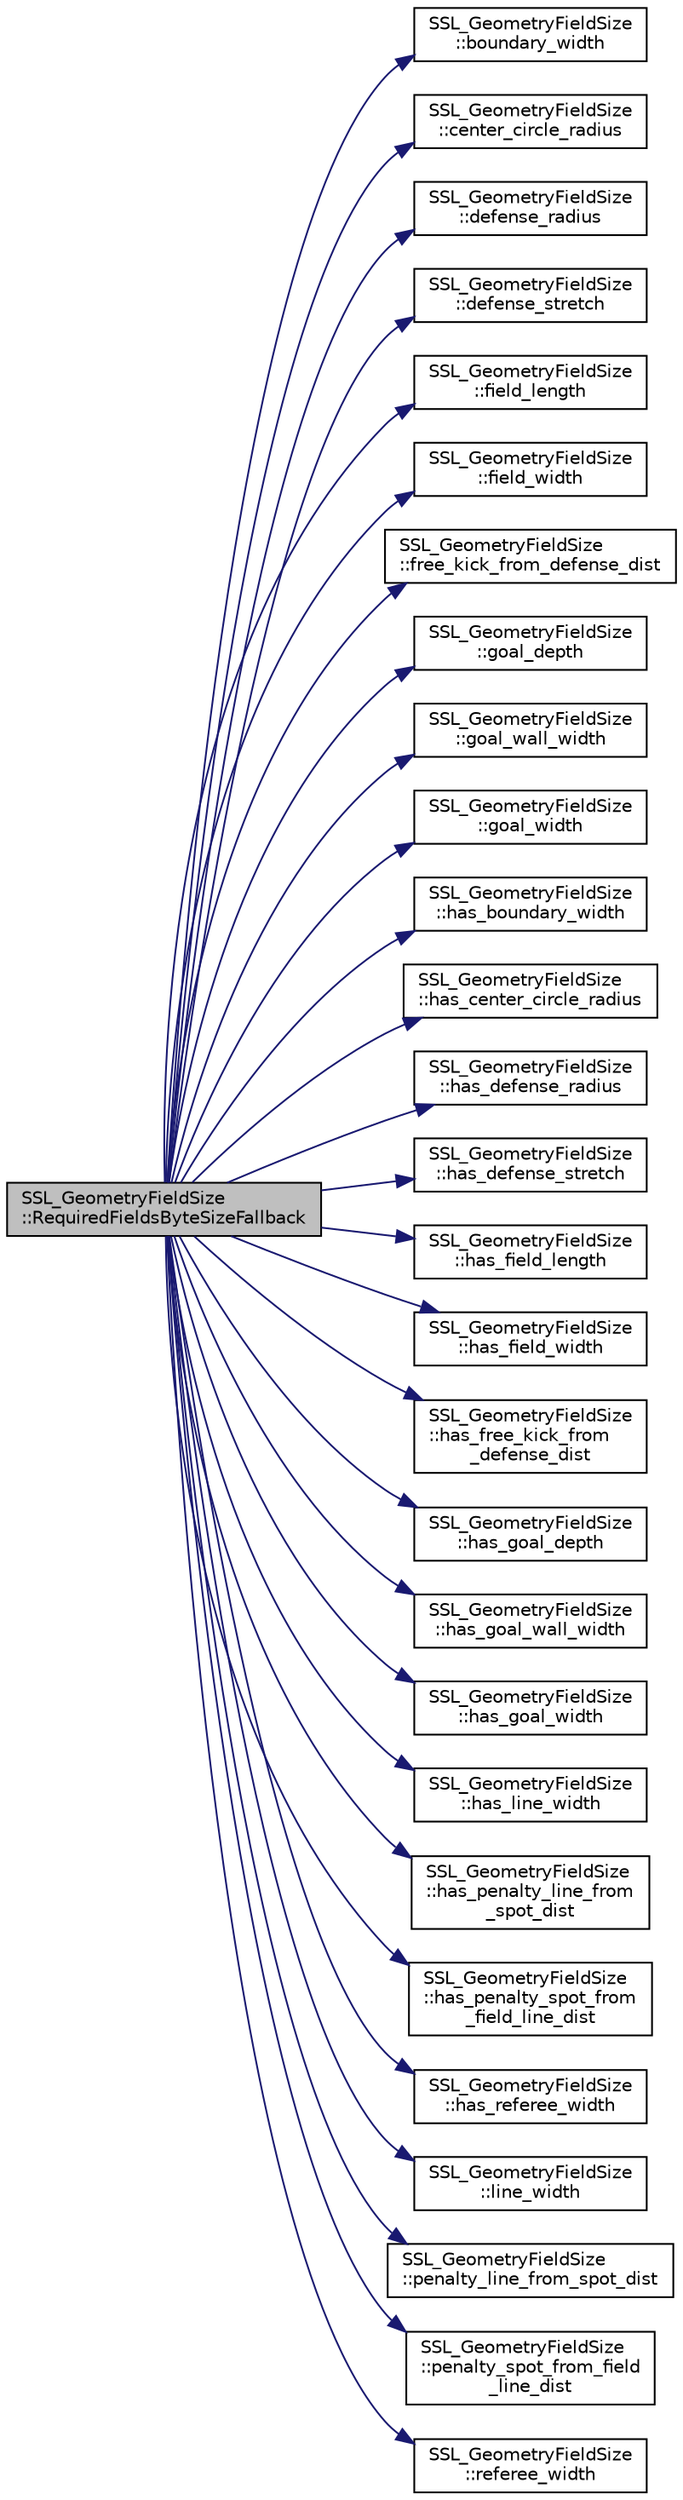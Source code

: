 digraph "SSL_GeometryFieldSize::RequiredFieldsByteSizeFallback"
{
 // INTERACTIVE_SVG=YES
  edge [fontname="Helvetica",fontsize="10",labelfontname="Helvetica",labelfontsize="10"];
  node [fontname="Helvetica",fontsize="10",shape=record];
  rankdir="LR";
  Node1 [label="SSL_GeometryFieldSize\l::RequiredFieldsByteSizeFallback",height=0.2,width=0.4,color="black", fillcolor="grey75", style="filled", fontcolor="black"];
  Node1 -> Node2 [color="midnightblue",fontsize="10",style="solid",fontname="Helvetica"];
  Node2 [label="SSL_GeometryFieldSize\l::boundary_width",height=0.2,width=0.4,color="black", fillcolor="white", style="filled",URL="$d2/d30/class_s_s_l___geometry_field_size.html#ae1e56f0d29d86288fd28b90092aa9290"];
  Node1 -> Node3 [color="midnightblue",fontsize="10",style="solid",fontname="Helvetica"];
  Node3 [label="SSL_GeometryFieldSize\l::center_circle_radius",height=0.2,width=0.4,color="black", fillcolor="white", style="filled",URL="$d2/d30/class_s_s_l___geometry_field_size.html#a8d35a0e5181336249282b9781676ac87"];
  Node1 -> Node4 [color="midnightblue",fontsize="10",style="solid",fontname="Helvetica"];
  Node4 [label="SSL_GeometryFieldSize\l::defense_radius",height=0.2,width=0.4,color="black", fillcolor="white", style="filled",URL="$d2/d30/class_s_s_l___geometry_field_size.html#ae2540126043dc504a85324ab54baaa93"];
  Node1 -> Node5 [color="midnightblue",fontsize="10",style="solid",fontname="Helvetica"];
  Node5 [label="SSL_GeometryFieldSize\l::defense_stretch",height=0.2,width=0.4,color="black", fillcolor="white", style="filled",URL="$d2/d30/class_s_s_l___geometry_field_size.html#a2958df54ae78b8c4aba805dd447b465b"];
  Node1 -> Node6 [color="midnightblue",fontsize="10",style="solid",fontname="Helvetica"];
  Node6 [label="SSL_GeometryFieldSize\l::field_length",height=0.2,width=0.4,color="black", fillcolor="white", style="filled",URL="$d2/d30/class_s_s_l___geometry_field_size.html#a90ee5792ed94330c951db0f0f75cdd93"];
  Node1 -> Node7 [color="midnightblue",fontsize="10",style="solid",fontname="Helvetica"];
  Node7 [label="SSL_GeometryFieldSize\l::field_width",height=0.2,width=0.4,color="black", fillcolor="white", style="filled",URL="$d2/d30/class_s_s_l___geometry_field_size.html#a63227f3667804c886346fce4fc0540cd"];
  Node1 -> Node8 [color="midnightblue",fontsize="10",style="solid",fontname="Helvetica"];
  Node8 [label="SSL_GeometryFieldSize\l::free_kick_from_defense_dist",height=0.2,width=0.4,color="black", fillcolor="white", style="filled",URL="$d2/d30/class_s_s_l___geometry_field_size.html#a3ad0dee21a36a9466eada376a852660a"];
  Node1 -> Node9 [color="midnightblue",fontsize="10",style="solid",fontname="Helvetica"];
  Node9 [label="SSL_GeometryFieldSize\l::goal_depth",height=0.2,width=0.4,color="black", fillcolor="white", style="filled",URL="$d2/d30/class_s_s_l___geometry_field_size.html#a73a022eff1c4a6f53f7de9614aef0508"];
  Node1 -> Node10 [color="midnightblue",fontsize="10",style="solid",fontname="Helvetica"];
  Node10 [label="SSL_GeometryFieldSize\l::goal_wall_width",height=0.2,width=0.4,color="black", fillcolor="white", style="filled",URL="$d2/d30/class_s_s_l___geometry_field_size.html#a79f90924c78f622a79d9cf147f30f6a9"];
  Node1 -> Node11 [color="midnightblue",fontsize="10",style="solid",fontname="Helvetica"];
  Node11 [label="SSL_GeometryFieldSize\l::goal_width",height=0.2,width=0.4,color="black", fillcolor="white", style="filled",URL="$d2/d30/class_s_s_l___geometry_field_size.html#a9c75eced918a84795e1c198864df48e0"];
  Node1 -> Node12 [color="midnightblue",fontsize="10",style="solid",fontname="Helvetica"];
  Node12 [label="SSL_GeometryFieldSize\l::has_boundary_width",height=0.2,width=0.4,color="black", fillcolor="white", style="filled",URL="$d2/d30/class_s_s_l___geometry_field_size.html#a0836d0ac0e6fba5fa4650c9bb7d73990"];
  Node1 -> Node13 [color="midnightblue",fontsize="10",style="solid",fontname="Helvetica"];
  Node13 [label="SSL_GeometryFieldSize\l::has_center_circle_radius",height=0.2,width=0.4,color="black", fillcolor="white", style="filled",URL="$d2/d30/class_s_s_l___geometry_field_size.html#ac109809e4432e2959a517cc812752546"];
  Node1 -> Node14 [color="midnightblue",fontsize="10",style="solid",fontname="Helvetica"];
  Node14 [label="SSL_GeometryFieldSize\l::has_defense_radius",height=0.2,width=0.4,color="black", fillcolor="white", style="filled",URL="$d2/d30/class_s_s_l___geometry_field_size.html#a1be07545d160329e897f0a93eade637c"];
  Node1 -> Node15 [color="midnightblue",fontsize="10",style="solid",fontname="Helvetica"];
  Node15 [label="SSL_GeometryFieldSize\l::has_defense_stretch",height=0.2,width=0.4,color="black", fillcolor="white", style="filled",URL="$d2/d30/class_s_s_l___geometry_field_size.html#a5b9d6fd0494df52dc704663ed3cacefe"];
  Node1 -> Node16 [color="midnightblue",fontsize="10",style="solid",fontname="Helvetica"];
  Node16 [label="SSL_GeometryFieldSize\l::has_field_length",height=0.2,width=0.4,color="black", fillcolor="white", style="filled",URL="$d2/d30/class_s_s_l___geometry_field_size.html#ab731c1351313cefcc6f66abb818f7d07"];
  Node1 -> Node17 [color="midnightblue",fontsize="10",style="solid",fontname="Helvetica"];
  Node17 [label="SSL_GeometryFieldSize\l::has_field_width",height=0.2,width=0.4,color="black", fillcolor="white", style="filled",URL="$d2/d30/class_s_s_l___geometry_field_size.html#a6da5d02a14b102e9b567edc760eec2a6"];
  Node1 -> Node18 [color="midnightblue",fontsize="10",style="solid",fontname="Helvetica"];
  Node18 [label="SSL_GeometryFieldSize\l::has_free_kick_from\l_defense_dist",height=0.2,width=0.4,color="black", fillcolor="white", style="filled",URL="$d2/d30/class_s_s_l___geometry_field_size.html#a39df2c4270b5dfaee6b14d9f1a0c9ce0"];
  Node1 -> Node19 [color="midnightblue",fontsize="10",style="solid",fontname="Helvetica"];
  Node19 [label="SSL_GeometryFieldSize\l::has_goal_depth",height=0.2,width=0.4,color="black", fillcolor="white", style="filled",URL="$d2/d30/class_s_s_l___geometry_field_size.html#addd03de17523aee6653684967b3756f3"];
  Node1 -> Node20 [color="midnightblue",fontsize="10",style="solid",fontname="Helvetica"];
  Node20 [label="SSL_GeometryFieldSize\l::has_goal_wall_width",height=0.2,width=0.4,color="black", fillcolor="white", style="filled",URL="$d2/d30/class_s_s_l___geometry_field_size.html#ade9aff63dea174d98fea471e76367421"];
  Node1 -> Node21 [color="midnightblue",fontsize="10",style="solid",fontname="Helvetica"];
  Node21 [label="SSL_GeometryFieldSize\l::has_goal_width",height=0.2,width=0.4,color="black", fillcolor="white", style="filled",URL="$d2/d30/class_s_s_l___geometry_field_size.html#a6a37074c15b1d85428faa03e8958f1d6"];
  Node1 -> Node22 [color="midnightblue",fontsize="10",style="solid",fontname="Helvetica"];
  Node22 [label="SSL_GeometryFieldSize\l::has_line_width",height=0.2,width=0.4,color="black", fillcolor="white", style="filled",URL="$d2/d30/class_s_s_l___geometry_field_size.html#ae2aa00b16362b964090745ee1ab03f79"];
  Node1 -> Node23 [color="midnightblue",fontsize="10",style="solid",fontname="Helvetica"];
  Node23 [label="SSL_GeometryFieldSize\l::has_penalty_line_from\l_spot_dist",height=0.2,width=0.4,color="black", fillcolor="white", style="filled",URL="$d2/d30/class_s_s_l___geometry_field_size.html#a72f8a6a7bc1aec96fe731d1191529489"];
  Node1 -> Node24 [color="midnightblue",fontsize="10",style="solid",fontname="Helvetica"];
  Node24 [label="SSL_GeometryFieldSize\l::has_penalty_spot_from\l_field_line_dist",height=0.2,width=0.4,color="black", fillcolor="white", style="filled",URL="$d2/d30/class_s_s_l___geometry_field_size.html#a1bdbf009304354ac82cd052cade63461"];
  Node1 -> Node25 [color="midnightblue",fontsize="10",style="solid",fontname="Helvetica"];
  Node25 [label="SSL_GeometryFieldSize\l::has_referee_width",height=0.2,width=0.4,color="black", fillcolor="white", style="filled",URL="$d2/d30/class_s_s_l___geometry_field_size.html#aef2beca1b9e1f8faec3f12d49e57ae52"];
  Node1 -> Node26 [color="midnightblue",fontsize="10",style="solid",fontname="Helvetica"];
  Node26 [label="SSL_GeometryFieldSize\l::line_width",height=0.2,width=0.4,color="black", fillcolor="white", style="filled",URL="$d2/d30/class_s_s_l___geometry_field_size.html#a106c271188b19289366af90024296955"];
  Node1 -> Node27 [color="midnightblue",fontsize="10",style="solid",fontname="Helvetica"];
  Node27 [label="SSL_GeometryFieldSize\l::penalty_line_from_spot_dist",height=0.2,width=0.4,color="black", fillcolor="white", style="filled",URL="$d2/d30/class_s_s_l___geometry_field_size.html#a3ea81c1be638b3673398789607d7b7c9"];
  Node1 -> Node28 [color="midnightblue",fontsize="10",style="solid",fontname="Helvetica"];
  Node28 [label="SSL_GeometryFieldSize\l::penalty_spot_from_field\l_line_dist",height=0.2,width=0.4,color="black", fillcolor="white", style="filled",URL="$d2/d30/class_s_s_l___geometry_field_size.html#a9a9eac8531a83918b3d7758c2da91155"];
  Node1 -> Node29 [color="midnightblue",fontsize="10",style="solid",fontname="Helvetica"];
  Node29 [label="SSL_GeometryFieldSize\l::referee_width",height=0.2,width=0.4,color="black", fillcolor="white", style="filled",URL="$d2/d30/class_s_s_l___geometry_field_size.html#ade357b5bebdf6d62b7d5160faa9ec874"];
}
